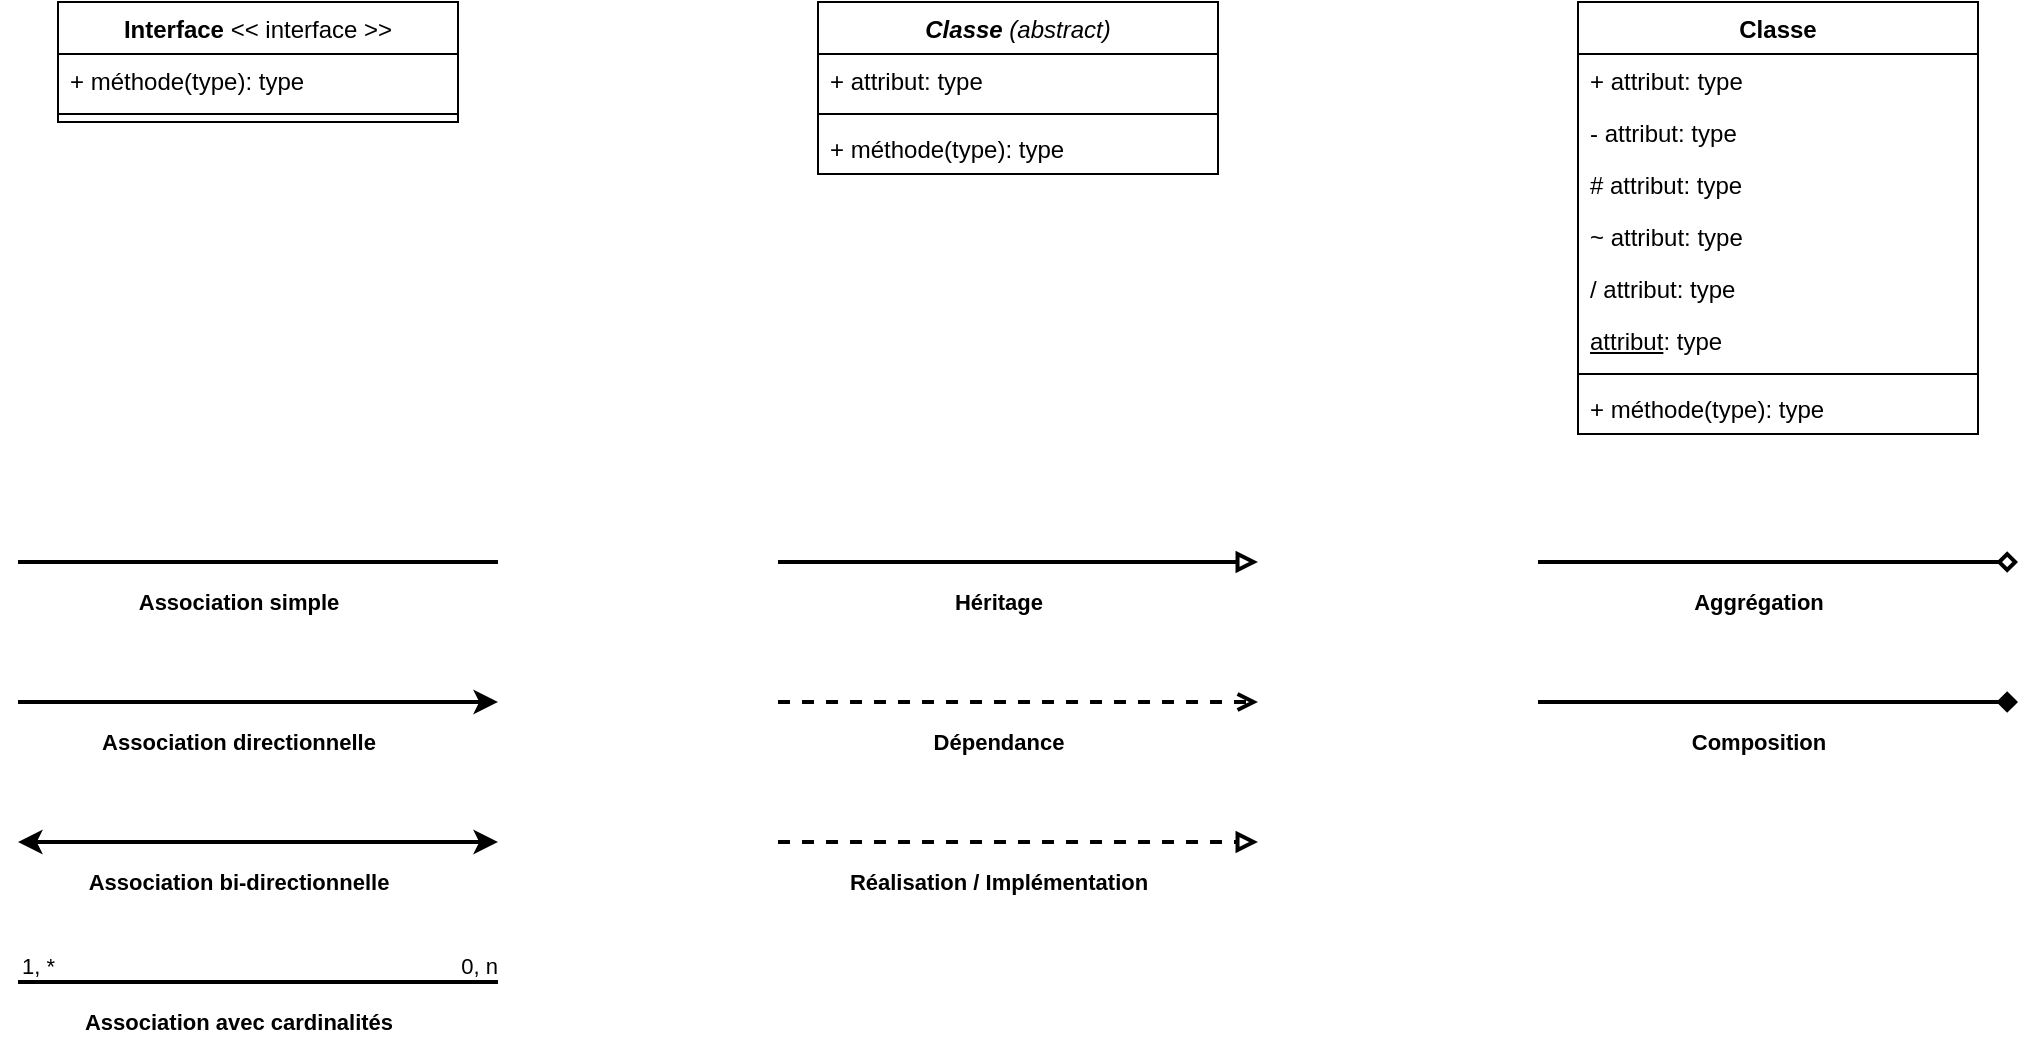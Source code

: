 <mxfile version="24.7.8">
  <diagram name="Page-1" id="-QZkhcky9ZC5DkixP_uF">
    <mxGraphModel dx="1306" dy="834" grid="1" gridSize="10" guides="1" tooltips="1" connect="1" arrows="1" fold="1" page="1" pageScale="1" pageWidth="827" pageHeight="1169" math="0" shadow="0">
      <root>
        <mxCell id="0" />
        <mxCell id="1" parent="0" />
        <mxCell id="lm16KQ1RRWKhwBxBjm4I-1" value="Classe" style="swimlane;fontStyle=1;align=center;verticalAlign=top;childLayout=stackLayout;horizontal=1;startSize=26;horizontalStack=0;resizeParent=1;resizeParentMax=0;resizeLast=0;collapsible=1;marginBottom=0;whiteSpace=wrap;html=1;" vertex="1" parent="1">
          <mxGeometry x="840" y="40" width="200" height="216" as="geometry" />
        </mxCell>
        <mxCell id="lm16KQ1RRWKhwBxBjm4I-2" value="+ attribut: type" style="text;strokeColor=none;fillColor=none;align=left;verticalAlign=top;spacingLeft=4;spacingRight=4;overflow=hidden;rotatable=0;points=[[0,0.5],[1,0.5]];portConstraint=eastwest;whiteSpace=wrap;html=1;" vertex="1" parent="lm16KQ1RRWKhwBxBjm4I-1">
          <mxGeometry y="26" width="200" height="26" as="geometry" />
        </mxCell>
        <mxCell id="lm16KQ1RRWKhwBxBjm4I-5" value="- attribut: type" style="text;strokeColor=none;fillColor=none;align=left;verticalAlign=top;spacingLeft=4;spacingRight=4;overflow=hidden;rotatable=0;points=[[0,0.5],[1,0.5]];portConstraint=eastwest;whiteSpace=wrap;html=1;" vertex="1" parent="lm16KQ1RRWKhwBxBjm4I-1">
          <mxGeometry y="52" width="200" height="26" as="geometry" />
        </mxCell>
        <mxCell id="lm16KQ1RRWKhwBxBjm4I-6" value="# attribut: type" style="text;strokeColor=none;fillColor=none;align=left;verticalAlign=top;spacingLeft=4;spacingRight=4;overflow=hidden;rotatable=0;points=[[0,0.5],[1,0.5]];portConstraint=eastwest;whiteSpace=wrap;html=1;" vertex="1" parent="lm16KQ1RRWKhwBxBjm4I-1">
          <mxGeometry y="78" width="200" height="26" as="geometry" />
        </mxCell>
        <mxCell id="lm16KQ1RRWKhwBxBjm4I-7" value="~ attribut: type" style="text;strokeColor=none;fillColor=none;align=left;verticalAlign=top;spacingLeft=4;spacingRight=4;overflow=hidden;rotatable=0;points=[[0,0.5],[1,0.5]];portConstraint=eastwest;whiteSpace=wrap;html=1;" vertex="1" parent="lm16KQ1RRWKhwBxBjm4I-1">
          <mxGeometry y="104" width="200" height="26" as="geometry" />
        </mxCell>
        <mxCell id="lm16KQ1RRWKhwBxBjm4I-8" value="/ attribut: type" style="text;strokeColor=none;fillColor=none;align=left;verticalAlign=top;spacingLeft=4;spacingRight=4;overflow=hidden;rotatable=0;points=[[0,0.5],[1,0.5]];portConstraint=eastwest;whiteSpace=wrap;html=1;" vertex="1" parent="lm16KQ1RRWKhwBxBjm4I-1">
          <mxGeometry y="130" width="200" height="26" as="geometry" />
        </mxCell>
        <mxCell id="lm16KQ1RRWKhwBxBjm4I-9" value="&lt;u&gt;attribut&lt;/u&gt;: type" style="text;strokeColor=none;fillColor=none;align=left;verticalAlign=top;spacingLeft=4;spacingRight=4;overflow=hidden;rotatable=0;points=[[0,0.5],[1,0.5]];portConstraint=eastwest;whiteSpace=wrap;html=1;" vertex="1" parent="lm16KQ1RRWKhwBxBjm4I-1">
          <mxGeometry y="156" width="200" height="26" as="geometry" />
        </mxCell>
        <mxCell id="lm16KQ1RRWKhwBxBjm4I-3" value="" style="line;strokeWidth=1;fillColor=none;align=left;verticalAlign=middle;spacingTop=-1;spacingLeft=3;spacingRight=3;rotatable=0;labelPosition=right;points=[];portConstraint=eastwest;strokeColor=inherit;" vertex="1" parent="lm16KQ1RRWKhwBxBjm4I-1">
          <mxGeometry y="182" width="200" height="8" as="geometry" />
        </mxCell>
        <mxCell id="lm16KQ1RRWKhwBxBjm4I-4" value="+ méthode(type): type" style="text;strokeColor=none;fillColor=none;align=left;verticalAlign=top;spacingLeft=4;spacingRight=4;overflow=hidden;rotatable=0;points=[[0,0.5],[1,0.5]];portConstraint=eastwest;whiteSpace=wrap;html=1;" vertex="1" parent="lm16KQ1RRWKhwBxBjm4I-1">
          <mxGeometry y="190" width="200" height="26" as="geometry" />
        </mxCell>
        <mxCell id="lm16KQ1RRWKhwBxBjm4I-15" value="" style="endArrow=none;html=1;edgeStyle=orthogonalEdgeStyle;rounded=0;strokeWidth=2;" edge="1" parent="1">
          <mxGeometry relative="1" as="geometry">
            <mxPoint x="60" y="320" as="sourcePoint" />
            <mxPoint x="300" y="320" as="targetPoint" />
          </mxGeometry>
        </mxCell>
        <mxCell id="lm16KQ1RRWKhwBxBjm4I-49" value="&lt;b&gt;Association simple&lt;/b&gt;" style="edgeLabel;html=1;align=center;verticalAlign=middle;resizable=0;points=[];" vertex="1" connectable="0" parent="lm16KQ1RRWKhwBxBjm4I-15">
          <mxGeometry x="-0.25" relative="1" as="geometry">
            <mxPoint x="20" y="20" as="offset" />
          </mxGeometry>
        </mxCell>
        <mxCell id="lm16KQ1RRWKhwBxBjm4I-30" value="&lt;i&gt;Classe &lt;span style=&quot;font-weight: normal;&quot;&gt;(abstract)&lt;/span&gt;&lt;/i&gt;" style="swimlane;fontStyle=1;align=center;verticalAlign=top;childLayout=stackLayout;horizontal=1;startSize=26;horizontalStack=0;resizeParent=1;resizeParentMax=0;resizeLast=0;collapsible=1;marginBottom=0;whiteSpace=wrap;html=1;" vertex="1" parent="1">
          <mxGeometry x="460" y="40" width="200" height="86" as="geometry" />
        </mxCell>
        <mxCell id="lm16KQ1RRWKhwBxBjm4I-31" value="+ attribut: type" style="text;strokeColor=none;fillColor=none;align=left;verticalAlign=top;spacingLeft=4;spacingRight=4;overflow=hidden;rotatable=0;points=[[0,0.5],[1,0.5]];portConstraint=eastwest;whiteSpace=wrap;html=1;" vertex="1" parent="lm16KQ1RRWKhwBxBjm4I-30">
          <mxGeometry y="26" width="200" height="26" as="geometry" />
        </mxCell>
        <mxCell id="lm16KQ1RRWKhwBxBjm4I-37" value="" style="line;strokeWidth=1;fillColor=none;align=left;verticalAlign=middle;spacingTop=-1;spacingLeft=3;spacingRight=3;rotatable=0;labelPosition=right;points=[];portConstraint=eastwest;strokeColor=inherit;" vertex="1" parent="lm16KQ1RRWKhwBxBjm4I-30">
          <mxGeometry y="52" width="200" height="8" as="geometry" />
        </mxCell>
        <mxCell id="lm16KQ1RRWKhwBxBjm4I-38" value="+ méthode(type): type" style="text;strokeColor=none;fillColor=none;align=left;verticalAlign=top;spacingLeft=4;spacingRight=4;overflow=hidden;rotatable=0;points=[[0,0.5],[1,0.5]];portConstraint=eastwest;whiteSpace=wrap;html=1;" vertex="1" parent="lm16KQ1RRWKhwBxBjm4I-30">
          <mxGeometry y="60" width="200" height="26" as="geometry" />
        </mxCell>
        <mxCell id="lm16KQ1RRWKhwBxBjm4I-39" value="Interface &lt;span style=&quot;font-weight: normal;&quot;&gt;&amp;lt;&amp;lt; interface &amp;gt;&amp;gt;&lt;/span&gt;" style="swimlane;fontStyle=1;align=center;verticalAlign=top;childLayout=stackLayout;horizontal=1;startSize=26;horizontalStack=0;resizeParent=1;resizeParentMax=0;resizeLast=0;collapsible=1;marginBottom=0;whiteSpace=wrap;html=1;" vertex="1" parent="1">
          <mxGeometry x="80" y="40" width="200" height="60" as="geometry" />
        </mxCell>
        <mxCell id="lm16KQ1RRWKhwBxBjm4I-45" value="+ méthode(type): type" style="text;strokeColor=none;fillColor=none;align=left;verticalAlign=top;spacingLeft=4;spacingRight=4;overflow=hidden;rotatable=0;points=[[0,0.5],[1,0.5]];portConstraint=eastwest;whiteSpace=wrap;html=1;" vertex="1" parent="lm16KQ1RRWKhwBxBjm4I-39">
          <mxGeometry y="26" width="200" height="26" as="geometry" />
        </mxCell>
        <mxCell id="lm16KQ1RRWKhwBxBjm4I-46" value="" style="line;strokeWidth=1;fillColor=none;align=left;verticalAlign=middle;spacingTop=-1;spacingLeft=3;spacingRight=3;rotatable=0;labelPosition=right;points=[];portConstraint=eastwest;strokeColor=inherit;" vertex="1" parent="lm16KQ1RRWKhwBxBjm4I-39">
          <mxGeometry y="52" width="200" height="8" as="geometry" />
        </mxCell>
        <mxCell id="lm16KQ1RRWKhwBxBjm4I-50" value="" style="endArrow=classic;html=1;edgeStyle=orthogonalEdgeStyle;rounded=0;strokeWidth=2;endFill=1;" edge="1" parent="1">
          <mxGeometry relative="1" as="geometry">
            <mxPoint x="60" y="390" as="sourcePoint" />
            <mxPoint x="300" y="390" as="targetPoint" />
          </mxGeometry>
        </mxCell>
        <mxCell id="lm16KQ1RRWKhwBxBjm4I-53" value="&lt;b&gt;Association directionnelle&lt;/b&gt;" style="edgeLabel;html=1;align=center;verticalAlign=middle;resizable=0;points=[];" vertex="1" connectable="0" parent="lm16KQ1RRWKhwBxBjm4I-50">
          <mxGeometry x="-0.25" relative="1" as="geometry">
            <mxPoint x="20" y="20" as="offset" />
          </mxGeometry>
        </mxCell>
        <mxCell id="lm16KQ1RRWKhwBxBjm4I-54" value="" style="endArrow=classic;html=1;edgeStyle=orthogonalEdgeStyle;rounded=0;strokeWidth=2;startArrow=classic;startFill=1;endFill=1;" edge="1" parent="1">
          <mxGeometry relative="1" as="geometry">
            <mxPoint x="60" y="460" as="sourcePoint" />
            <mxPoint x="300" y="460" as="targetPoint" />
          </mxGeometry>
        </mxCell>
        <mxCell id="lm16KQ1RRWKhwBxBjm4I-57" value="&lt;b&gt;Association bi-directionnelle&lt;/b&gt;" style="edgeLabel;html=1;align=center;verticalAlign=middle;resizable=0;points=[];" vertex="1" connectable="0" parent="lm16KQ1RRWKhwBxBjm4I-54">
          <mxGeometry x="-0.25" relative="1" as="geometry">
            <mxPoint x="20" y="20" as="offset" />
          </mxGeometry>
        </mxCell>
        <mxCell id="lm16KQ1RRWKhwBxBjm4I-58" value="" style="endArrow=none;html=1;edgeStyle=orthogonalEdgeStyle;rounded=0;strokeWidth=2;" edge="1" parent="1">
          <mxGeometry relative="1" as="geometry">
            <mxPoint x="60" y="530" as="sourcePoint" />
            <mxPoint x="300" y="530" as="targetPoint" />
          </mxGeometry>
        </mxCell>
        <mxCell id="lm16KQ1RRWKhwBxBjm4I-59" value="1, *" style="edgeLabel;resizable=0;html=1;align=left;verticalAlign=bottom;" connectable="0" vertex="1" parent="lm16KQ1RRWKhwBxBjm4I-58">
          <mxGeometry x="-1" relative="1" as="geometry" />
        </mxCell>
        <mxCell id="lm16KQ1RRWKhwBxBjm4I-60" value="0, n" style="edgeLabel;resizable=0;html=1;align=right;verticalAlign=bottom;" connectable="0" vertex="1" parent="lm16KQ1RRWKhwBxBjm4I-58">
          <mxGeometry x="1" relative="1" as="geometry" />
        </mxCell>
        <mxCell id="lm16KQ1RRWKhwBxBjm4I-61" value="&lt;b&gt;Association avec cardinalités&lt;/b&gt;" style="edgeLabel;html=1;align=center;verticalAlign=middle;resizable=0;points=[];" vertex="1" connectable="0" parent="lm16KQ1RRWKhwBxBjm4I-58">
          <mxGeometry x="-0.25" relative="1" as="geometry">
            <mxPoint x="20" y="20" as="offset" />
          </mxGeometry>
        </mxCell>
        <mxCell id="lm16KQ1RRWKhwBxBjm4I-62" value="" style="endArrow=block;html=1;edgeStyle=orthogonalEdgeStyle;rounded=0;strokeWidth=2;endFill=0;" edge="1" parent="1">
          <mxGeometry relative="1" as="geometry">
            <mxPoint x="440" y="320" as="sourcePoint" />
            <mxPoint x="680" y="320" as="targetPoint" />
          </mxGeometry>
        </mxCell>
        <mxCell id="lm16KQ1RRWKhwBxBjm4I-63" value="&lt;b&gt;Héritage&lt;/b&gt;" style="edgeLabel;html=1;align=center;verticalAlign=middle;resizable=0;points=[];" vertex="1" connectable="0" parent="lm16KQ1RRWKhwBxBjm4I-62">
          <mxGeometry x="-0.25" relative="1" as="geometry">
            <mxPoint x="20" y="20" as="offset" />
          </mxGeometry>
        </mxCell>
        <mxCell id="lm16KQ1RRWKhwBxBjm4I-64" value="" style="endArrow=open;html=1;edgeStyle=orthogonalEdgeStyle;rounded=0;strokeWidth=2;endFill=0;dashed=1;" edge="1" parent="1">
          <mxGeometry relative="1" as="geometry">
            <mxPoint x="440" y="390" as="sourcePoint" />
            <mxPoint x="680" y="390" as="targetPoint" />
          </mxGeometry>
        </mxCell>
        <mxCell id="lm16KQ1RRWKhwBxBjm4I-65" value="&lt;b&gt;Dépendance&lt;/b&gt;" style="edgeLabel;html=1;align=center;verticalAlign=middle;resizable=0;points=[];" vertex="1" connectable="0" parent="lm16KQ1RRWKhwBxBjm4I-64">
          <mxGeometry x="-0.25" relative="1" as="geometry">
            <mxPoint x="20" y="20" as="offset" />
          </mxGeometry>
        </mxCell>
        <mxCell id="lm16KQ1RRWKhwBxBjm4I-66" value="" style="endArrow=block;html=1;edgeStyle=orthogonalEdgeStyle;rounded=0;strokeWidth=2;endFill=0;dashed=1;" edge="1" parent="1">
          <mxGeometry relative="1" as="geometry">
            <mxPoint x="440" y="460" as="sourcePoint" />
            <mxPoint x="680" y="460" as="targetPoint" />
          </mxGeometry>
        </mxCell>
        <mxCell id="lm16KQ1RRWKhwBxBjm4I-67" value="&lt;b&gt;Réalisation / Implémentation&lt;/b&gt;" style="edgeLabel;html=1;align=center;verticalAlign=middle;resizable=0;points=[];" vertex="1" connectable="0" parent="lm16KQ1RRWKhwBxBjm4I-66">
          <mxGeometry x="-0.25" relative="1" as="geometry">
            <mxPoint x="20" y="20" as="offset" />
          </mxGeometry>
        </mxCell>
        <mxCell id="lm16KQ1RRWKhwBxBjm4I-68" value="" style="endArrow=diamond;html=1;edgeStyle=orthogonalEdgeStyle;rounded=0;strokeWidth=2;endFill=0;" edge="1" parent="1">
          <mxGeometry relative="1" as="geometry">
            <mxPoint x="820" y="320" as="sourcePoint" />
            <mxPoint x="1060" y="320" as="targetPoint" />
          </mxGeometry>
        </mxCell>
        <mxCell id="lm16KQ1RRWKhwBxBjm4I-69" value="&lt;b&gt;Aggrégation&lt;/b&gt;" style="edgeLabel;html=1;align=center;verticalAlign=middle;resizable=0;points=[];" vertex="1" connectable="0" parent="lm16KQ1RRWKhwBxBjm4I-68">
          <mxGeometry x="-0.25" relative="1" as="geometry">
            <mxPoint x="20" y="20" as="offset" />
          </mxGeometry>
        </mxCell>
        <mxCell id="lm16KQ1RRWKhwBxBjm4I-70" value="" style="endArrow=diamond;html=1;edgeStyle=orthogonalEdgeStyle;rounded=0;strokeWidth=2;endFill=1;" edge="1" parent="1">
          <mxGeometry relative="1" as="geometry">
            <mxPoint x="820" y="390" as="sourcePoint" />
            <mxPoint x="1060" y="390" as="targetPoint" />
          </mxGeometry>
        </mxCell>
        <mxCell id="lm16KQ1RRWKhwBxBjm4I-71" value="&lt;b&gt;Composition&lt;/b&gt;" style="edgeLabel;html=1;align=center;verticalAlign=middle;resizable=0;points=[];" vertex="1" connectable="0" parent="lm16KQ1RRWKhwBxBjm4I-70">
          <mxGeometry x="-0.25" relative="1" as="geometry">
            <mxPoint x="20" y="20" as="offset" />
          </mxGeometry>
        </mxCell>
      </root>
    </mxGraphModel>
  </diagram>
</mxfile>
